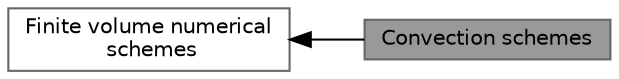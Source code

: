 digraph "Convection schemes"
{
 // LATEX_PDF_SIZE
  bgcolor="transparent";
  edge [fontname=Helvetica,fontsize=10,labelfontname=Helvetica,labelfontsize=10];
  node [fontname=Helvetica,fontsize=10,shape=box,height=0.2,width=0.4];
  rankdir=LR;
  Node1 [id="Node000001",label="Convection schemes",height=0.2,width=0.4,color="gray40", fillcolor="grey60", style="filled", fontcolor="black",tooltip=" "];
  Node2 [id="Node000002",label="Finite volume numerical\l schemes",height=0.2,width=0.4,color="grey40", fillcolor="white", style="filled",URL="$group__grpFvSchemes.html",tooltip=" "];
  Node2->Node1 [shape=plaintext, dir="back", style="solid"];
}
